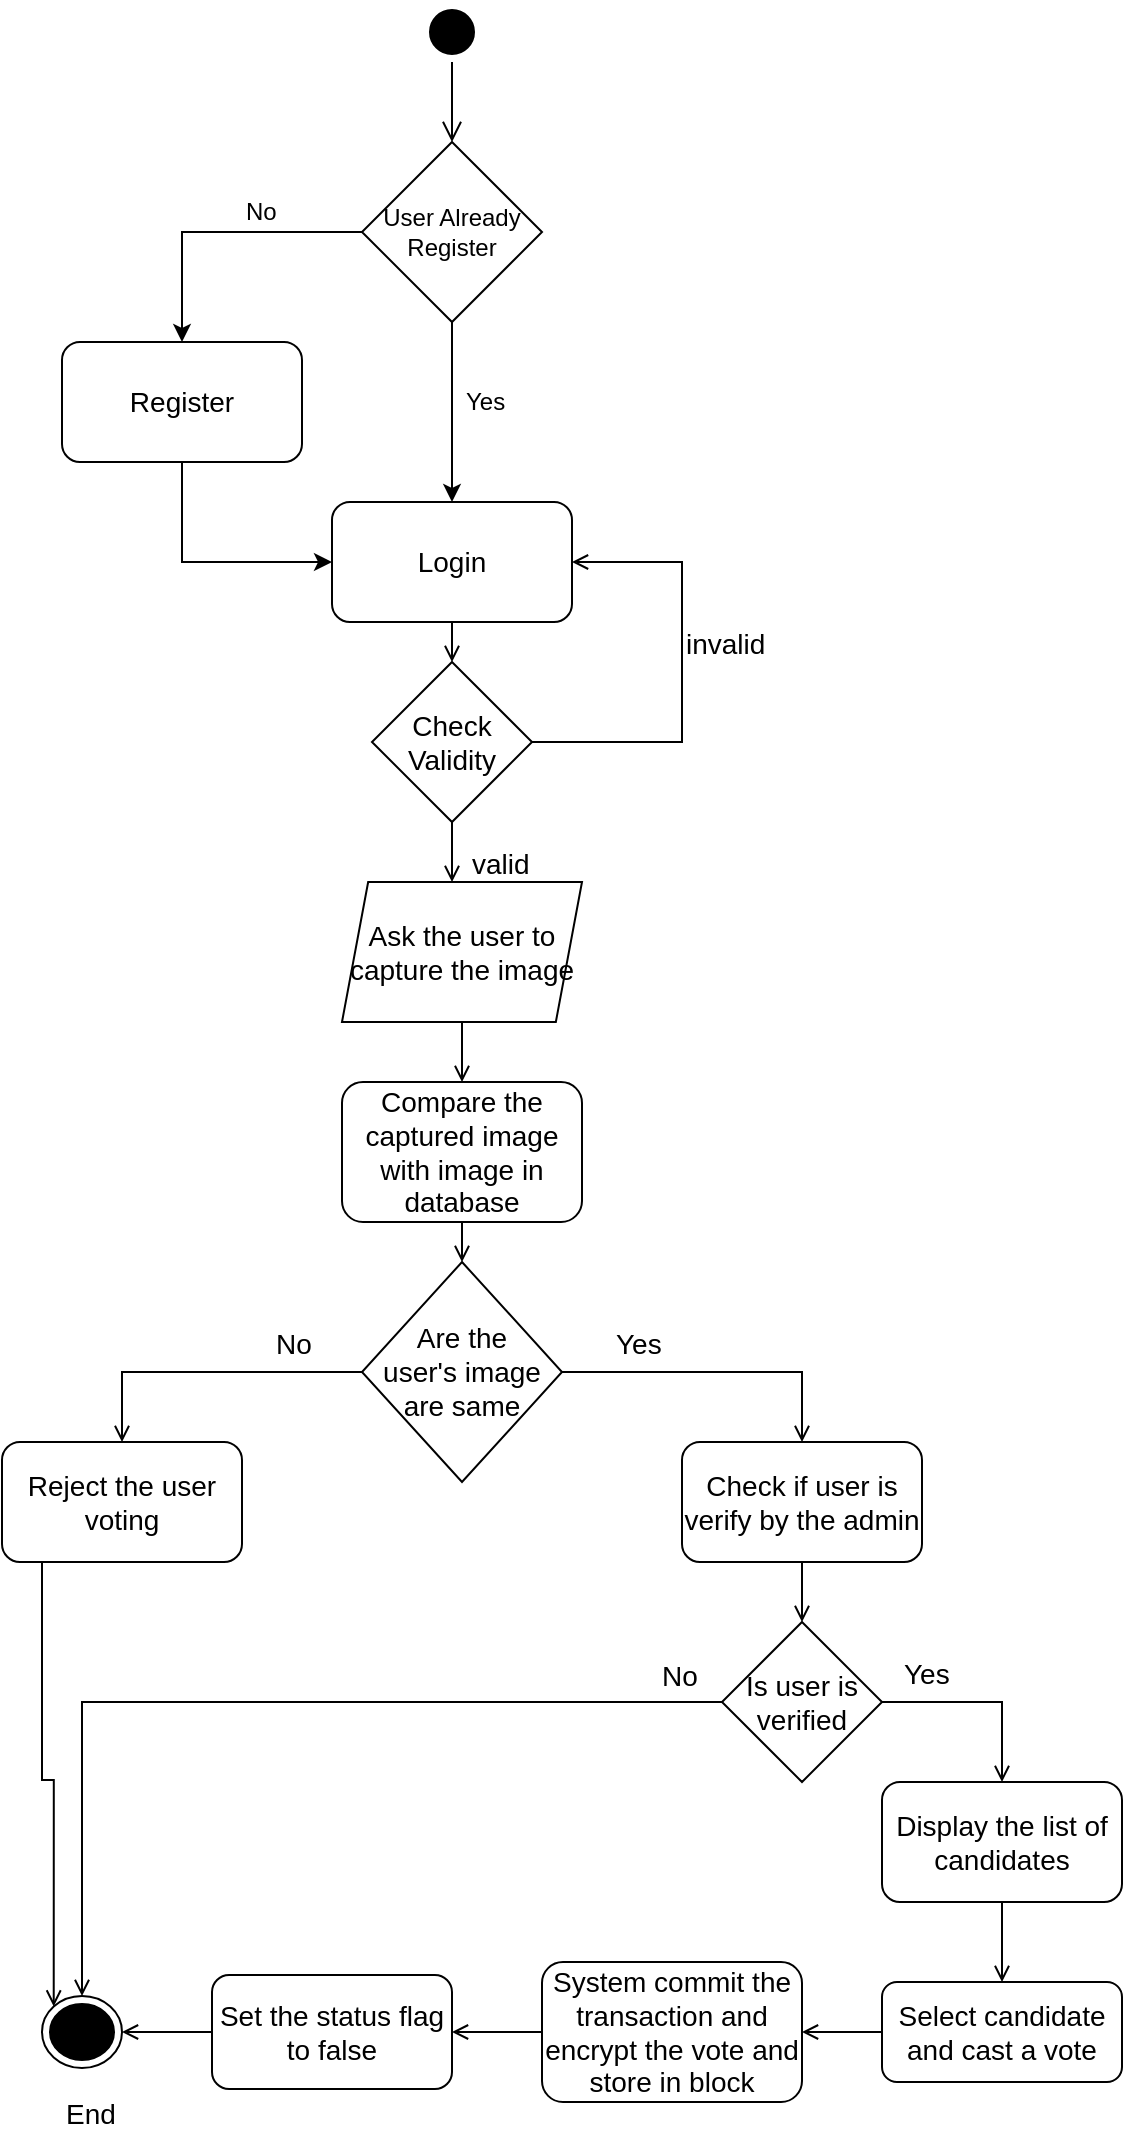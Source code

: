 <mxfile version="13.0.3" type="device" pages="3"><diagram id="x4kqATxfjNBDpYNRpO1s" name="Page-1"><mxGraphModel dx="852" dy="1663" grid="1" gridSize="10" guides="1" tooltips="1" connect="1" arrows="1" fold="1" page="1" pageScale="1" pageWidth="827" pageHeight="1169" math="0" shadow="0"><root><mxCell id="0"/><mxCell id="1" parent="0"/><mxCell id="EmchUFriqX5AjKunvJL4-1" value="" style="ellipse;html=1;shape=startState;fillColor=#000000;strokeColor=#000000;fontSize=14;fontStyle=0" parent="1" vertex="1"><mxGeometry x="350" y="-50" width="30" height="30" as="geometry"/></mxCell><mxCell id="EmchUFriqX5AjKunvJL4-2" value="" style="edgeStyle=orthogonalEdgeStyle;html=1;verticalAlign=bottom;endArrow=open;endSize=8;strokeColor=#000000;fontSize=14;fontStyle=0;entryX=0.5;entryY=0;entryDx=0;entryDy=0;" parent="1" source="EmchUFriqX5AjKunvJL4-1" target="OtMbsbLsqLYc181qHSAm-3" edge="1"><mxGeometry relative="1" as="geometry"><mxPoint x="365" y="-10" as="targetPoint"/></mxGeometry></mxCell><mxCell id="OtMbsbLsqLYc181qHSAm-9" style="edgeStyle=orthogonalEdgeStyle;rounded=0;orthogonalLoop=1;jettySize=auto;html=1;entryX=0;entryY=0.5;entryDx=0;entryDy=0;" parent="1" source="EmchUFriqX5AjKunvJL4-3" target="EmchUFriqX5AjKunvJL4-5" edge="1"><mxGeometry relative="1" as="geometry"><Array as="points"><mxPoint x="230" y="230"/></Array></mxGeometry></mxCell><mxCell id="EmchUFriqX5AjKunvJL4-3" value="Register" style="rounded=1;whiteSpace=wrap;html=1;strokeColor=#000000;fontSize=14;fontStyle=0" parent="1" vertex="1"><mxGeometry x="170" y="120" width="120" height="60" as="geometry"/></mxCell><mxCell id="EmchUFriqX5AjKunvJL4-9" style="edgeStyle=orthogonalEdgeStyle;rounded=0;orthogonalLoop=1;jettySize=auto;html=1;exitX=0.5;exitY=1;exitDx=0;exitDy=0;endArrow=open;endFill=0;strokeColor=#000000;fontSize=14;fontStyle=0" parent="1" source="EmchUFriqX5AjKunvJL4-5" edge="1"><mxGeometry relative="1" as="geometry"><mxPoint x="365" y="280" as="targetPoint"/></mxGeometry></mxCell><mxCell id="EmchUFriqX5AjKunvJL4-5" value="&lt;span&gt;Login&lt;/span&gt;" style="rounded=1;whiteSpace=wrap;html=1;strokeColor=#000000;fontSize=14;fontStyle=0" parent="1" vertex="1"><mxGeometry x="305" y="200" width="120" height="60" as="geometry"/></mxCell><mxCell id="EmchUFriqX5AjKunvJL4-8" value="invalid" style="text;html=1;resizable=0;points=[];autosize=1;align=left;verticalAlign=top;spacingTop=-4;fontSize=14;fontStyle=0" parent="1" vertex="1"><mxGeometry x="480" y="260" width="60" height="20" as="geometry"/></mxCell><mxCell id="EmchUFriqX5AjKunvJL4-12" style="edgeStyle=orthogonalEdgeStyle;rounded=0;orthogonalLoop=1;jettySize=auto;html=1;endArrow=open;endFill=0;strokeColor=#000000;fontSize=14;entryX=1;entryY=0.5;entryDx=0;entryDy=0;exitX=1;exitY=0.5;exitDx=0;exitDy=0;fontStyle=0" parent="1" source="EmchUFriqX5AjKunvJL4-11" target="EmchUFriqX5AjKunvJL4-5" edge="1"><mxGeometry relative="1" as="geometry"><mxPoint x="490" y="270" as="targetPoint"/><Array as="points"><mxPoint x="480" y="320"/><mxPoint x="480" y="230"/></Array></mxGeometry></mxCell><mxCell id="EmchUFriqX5AjKunvJL4-14" style="edgeStyle=orthogonalEdgeStyle;rounded=0;orthogonalLoop=1;jettySize=auto;html=1;endArrow=open;endFill=0;strokeColor=#000000;fontSize=14;fontStyle=0" parent="1" source="EmchUFriqX5AjKunvJL4-11" edge="1"><mxGeometry relative="1" as="geometry"><mxPoint x="365" y="390" as="targetPoint"/></mxGeometry></mxCell><mxCell id="EmchUFriqX5AjKunvJL4-11" value="Check Validity" style="rhombus;whiteSpace=wrap;html=1;strokeColor=#000000;fontSize=14;fontStyle=0" parent="1" vertex="1"><mxGeometry x="325" y="280" width="80" height="80" as="geometry"/></mxCell><mxCell id="EmchUFriqX5AjKunvJL4-22" value="valid" style="text;html=1;resizable=0;points=[];autosize=1;align=left;verticalAlign=top;spacingTop=-4;fontSize=14;fontStyle=0" parent="1" vertex="1"><mxGeometry x="373" y="370" width="40" height="20" as="geometry"/></mxCell><mxCell id="EmchUFriqX5AjKunvJL4-25" value="No" style="text;html=1;resizable=0;points=[];autosize=1;align=left;verticalAlign=top;spacingTop=-4;fontSize=14;fontStyle=0" parent="1" vertex="1"><mxGeometry x="275" y="610" width="30" height="20" as="geometry"/></mxCell><mxCell id="EmchUFriqX5AjKunvJL4-26" value="Yes" style="text;html=1;resizable=0;points=[];autosize=1;align=left;verticalAlign=top;spacingTop=-4;fontSize=14;fontStyle=0" parent="1" vertex="1"><mxGeometry x="445" y="610" width="40" height="20" as="geometry"/></mxCell><mxCell id="EmchUFriqX5AjKunvJL4-53" style="edgeStyle=orthogonalEdgeStyle;rounded=0;orthogonalLoop=1;jettySize=auto;html=1;exitX=0.5;exitY=1;exitDx=0;exitDy=0;entryX=0.5;entryY=0;entryDx=0;entryDy=0;endArrow=open;endFill=0;strokeColor=#000000;fontSize=14;fontStyle=0" parent="1" source="EmchUFriqX5AjKunvJL4-27" target="EmchUFriqX5AjKunvJL4-32" edge="1"><mxGeometry relative="1" as="geometry"/></mxCell><mxCell id="EmchUFriqX5AjKunvJL4-27" value="Compare the captured image with image in database" style="rounded=1;whiteSpace=wrap;html=1;strokeColor=#000000;fontSize=14;fontStyle=0" parent="1" vertex="1"><mxGeometry x="310" y="490" width="120" height="70" as="geometry"/></mxCell><mxCell id="EmchUFriqX5AjKunvJL4-37" style="edgeStyle=orthogonalEdgeStyle;rounded=0;orthogonalLoop=1;jettySize=auto;html=1;endArrow=open;endFill=0;strokeColor=#000000;fontSize=14;entryX=0.5;entryY=0;entryDx=0;entryDy=0;fontStyle=0" parent="1" source="EmchUFriqX5AjKunvJL4-32" target="EmchUFriqX5AjKunvJL4-44" edge="1"><mxGeometry relative="1" as="geometry"><mxPoint x="200" y="690" as="targetPoint"/><Array as="points"><mxPoint x="200" y="635"/></Array></mxGeometry></mxCell><mxCell id="EmchUFriqX5AjKunvJL4-38" style="edgeStyle=orthogonalEdgeStyle;rounded=0;orthogonalLoop=1;jettySize=auto;html=1;exitX=1;exitY=0.5;exitDx=0;exitDy=0;endArrow=open;endFill=0;strokeColor=#000000;fontSize=14;fontStyle=0" parent="1" source="EmchUFriqX5AjKunvJL4-32" edge="1"><mxGeometry relative="1" as="geometry"><mxPoint x="540" y="670" as="targetPoint"/><Array as="points"><mxPoint x="540" y="635"/></Array></mxGeometry></mxCell><mxCell id="EmchUFriqX5AjKunvJL4-32" value="Are the &lt;br&gt;user's image are same" style="rhombus;whiteSpace=wrap;html=1;strokeColor=#000000;fontSize=14;fontStyle=0" parent="1" vertex="1"><mxGeometry x="320" y="580" width="100" height="110" as="geometry"/></mxCell><mxCell id="EmchUFriqX5AjKunvJL4-49" style="edgeStyle=orthogonalEdgeStyle;rounded=0;orthogonalLoop=1;jettySize=auto;html=1;endArrow=open;endFill=0;strokeColor=#000000;fontSize=14;fontStyle=0" parent="1" source="EmchUFriqX5AjKunvJL4-33" edge="1"><mxGeometry relative="1" as="geometry"><mxPoint x="370" y="490" as="targetPoint"/></mxGeometry></mxCell><mxCell id="EmchUFriqX5AjKunvJL4-33" value="&lt;span style=&quot;white-space: normal&quot;&gt;Ask the user to capture the image&lt;/span&gt;" style="shape=parallelogram;perimeter=parallelogramPerimeter;whiteSpace=wrap;html=1;strokeColor=#000000;fontSize=14;size=0.109;fontStyle=0" parent="1" vertex="1"><mxGeometry x="310" y="390" width="120" height="70" as="geometry"/></mxCell><mxCell id="EmchUFriqX5AjKunvJL4-58" style="edgeStyle=orthogonalEdgeStyle;rounded=0;orthogonalLoop=1;jettySize=auto;html=1;exitX=0.5;exitY=1;exitDx=0;exitDy=0;endArrow=open;endFill=0;strokeColor=#000000;fontSize=14;fontStyle=0" parent="1" source="EmchUFriqX5AjKunvJL4-39" edge="1"><mxGeometry relative="1" as="geometry"><mxPoint x="540" y="760" as="targetPoint"/></mxGeometry></mxCell><mxCell id="EmchUFriqX5AjKunvJL4-39" value="Check if user is verify by the admin" style="rounded=1;whiteSpace=wrap;html=1;strokeColor=#000000;fontSize=14;fontStyle=0" parent="1" vertex="1"><mxGeometry x="480" y="670" width="120" height="60" as="geometry"/></mxCell><mxCell id="EmchUFriqX5AjKunvJL4-59" style="edgeStyle=orthogonalEdgeStyle;rounded=0;orthogonalLoop=1;jettySize=auto;html=1;endArrow=open;endFill=0;strokeColor=#000000;fontSize=14;entryX=0.5;entryY=0;entryDx=0;entryDy=0;fontStyle=0" parent="1" source="EmchUFriqX5AjKunvJL4-40" target="EmchUFriqX5AjKunvJL4-68" edge="1"><mxGeometry relative="1" as="geometry"><mxPoint x="440" y="800" as="targetPoint"/></mxGeometry></mxCell><mxCell id="EmchUFriqX5AjKunvJL4-60" style="edgeStyle=orthogonalEdgeStyle;rounded=0;orthogonalLoop=1;jettySize=auto;html=1;endArrow=open;endFill=0;strokeColor=#000000;fontSize=14;fontStyle=0" parent="1" source="EmchUFriqX5AjKunvJL4-40" edge="1"><mxGeometry relative="1" as="geometry"><mxPoint x="640" y="840" as="targetPoint"/><Array as="points"><mxPoint x="640" y="800"/></Array></mxGeometry></mxCell><mxCell id="EmchUFriqX5AjKunvJL4-40" value="Is user is verified" style="rhombus;whiteSpace=wrap;html=1;strokeColor=#000000;fontSize=14;fontStyle=0" parent="1" vertex="1"><mxGeometry x="500" y="760" width="80" height="80" as="geometry"/></mxCell><mxCell id="EmchUFriqX5AjKunvJL4-61" style="edgeStyle=orthogonalEdgeStyle;rounded=0;orthogonalLoop=1;jettySize=auto;html=1;entryX=0.5;entryY=0;entryDx=0;entryDy=0;endArrow=open;endFill=0;strokeColor=#000000;fontSize=14;fontStyle=0" parent="1" source="EmchUFriqX5AjKunvJL4-41" target="EmchUFriqX5AjKunvJL4-45" edge="1"><mxGeometry relative="1" as="geometry"/></mxCell><mxCell id="EmchUFriqX5AjKunvJL4-41" value="Display the list of candidates" style="rounded=1;whiteSpace=wrap;html=1;strokeColor=#000000;fontSize=14;fontStyle=0" parent="1" vertex="1"><mxGeometry x="580" y="840" width="120" height="60" as="geometry"/></mxCell><mxCell id="EmchUFriqX5AjKunvJL4-72" value="" style="edgeStyle=orthogonalEdgeStyle;rounded=0;orthogonalLoop=1;jettySize=auto;html=1;endArrow=open;endFill=0;strokeColor=#000000;fontSize=14;fontStyle=0" parent="1" source="EmchUFriqX5AjKunvJL4-42" target="EmchUFriqX5AjKunvJL4-43" edge="1"><mxGeometry relative="1" as="geometry"/></mxCell><mxCell id="EmchUFriqX5AjKunvJL4-42" value="System commit the transaction and encrypt the vote and store in block" style="rounded=1;whiteSpace=wrap;html=1;strokeColor=#000000;fontSize=14;fontStyle=0" parent="1" vertex="1"><mxGeometry x="410" y="930" width="130" height="70" as="geometry"/></mxCell><mxCell id="EmchUFriqX5AjKunvJL4-77" value="" style="edgeStyle=orthogonalEdgeStyle;rounded=0;orthogonalLoop=1;jettySize=auto;html=1;endArrow=open;endFill=0;strokeColor=#000000;fontSize=14;fontStyle=0" parent="1" source="EmchUFriqX5AjKunvJL4-43" target="EmchUFriqX5AjKunvJL4-68" edge="1"><mxGeometry relative="1" as="geometry"/></mxCell><mxCell id="EmchUFriqX5AjKunvJL4-43" value="Set the status flag to false" style="rounded=1;whiteSpace=wrap;html=1;strokeColor=#000000;fontSize=14;fontStyle=0" parent="1" vertex="1"><mxGeometry x="245" y="936.5" width="120" height="57" as="geometry"/></mxCell><mxCell id="EmchUFriqX5AjKunvJL4-78" style="edgeStyle=orthogonalEdgeStyle;rounded=0;orthogonalLoop=1;jettySize=auto;html=1;exitX=0.25;exitY=1;exitDx=0;exitDy=0;entryX=0;entryY=0;entryDx=0;entryDy=0;endArrow=open;endFill=0;strokeColor=#000000;fontSize=14;fontStyle=0" parent="1" source="EmchUFriqX5AjKunvJL4-44" target="EmchUFriqX5AjKunvJL4-68" edge="1"><mxGeometry relative="1" as="geometry"><Array as="points"><mxPoint x="160" y="730"/><mxPoint x="160" y="839"/><mxPoint x="165" y="839"/></Array></mxGeometry></mxCell><mxCell id="EmchUFriqX5AjKunvJL4-44" value="Reject the user voting" style="rounded=1;whiteSpace=wrap;html=1;strokeColor=#000000;fontSize=14;fontStyle=0" parent="1" vertex="1"><mxGeometry x="140" y="670" width="120" height="60" as="geometry"/></mxCell><mxCell id="EmchUFriqX5AjKunvJL4-74" value="" style="edgeStyle=orthogonalEdgeStyle;rounded=0;orthogonalLoop=1;jettySize=auto;html=1;endArrow=open;endFill=0;strokeColor=#000000;fontSize=14;fontStyle=0" parent="1" source="EmchUFriqX5AjKunvJL4-45" target="EmchUFriqX5AjKunvJL4-42" edge="1"><mxGeometry relative="1" as="geometry"/></mxCell><mxCell id="EmchUFriqX5AjKunvJL4-45" value="Select candidate and cast a vote" style="rounded=1;whiteSpace=wrap;html=1;strokeColor=#000000;fontSize=14;fontStyle=0" parent="1" vertex="1"><mxGeometry x="580" y="940" width="120" height="50" as="geometry"/></mxCell><mxCell id="EmchUFriqX5AjKunvJL4-67" value="No" style="text;html=1;resizable=0;points=[];autosize=1;align=left;verticalAlign=top;spacingTop=-4;fontSize=14;fontStyle=0" parent="1" vertex="1"><mxGeometry x="468" y="776" width="30" height="20" as="geometry"/></mxCell><mxCell id="EmchUFriqX5AjKunvJL4-68" value="" style="ellipse;html=1;shape=endState;fillColor=#000000;strokeColor=#000000;fontSize=14;fontStyle=0" parent="1" vertex="1"><mxGeometry x="160" y="947" width="40" height="36" as="geometry"/></mxCell><mxCell id="EmchUFriqX5AjKunvJL4-79" value="&lt;span&gt;End&lt;/span&gt;" style="text;html=1;resizable=0;points=[];autosize=1;align=left;verticalAlign=top;spacingTop=-4;fontSize=14;fontStyle=0" parent="1" vertex="1"><mxGeometry x="170" y="995" width="40" height="20" as="geometry"/></mxCell><mxCell id="EmchUFriqX5AjKunvJL4-80" value="Yes" style="text;html=1;resizable=0;points=[];autosize=1;align=left;verticalAlign=top;spacingTop=-4;fontSize=14;" parent="1" vertex="1"><mxGeometry x="589" y="775" width="40" height="20" as="geometry"/></mxCell><mxCell id="OtMbsbLsqLYc181qHSAm-5" style="edgeStyle=orthogonalEdgeStyle;rounded=0;orthogonalLoop=1;jettySize=auto;html=1;entryX=0.5;entryY=0;entryDx=0;entryDy=0;" parent="1" source="OtMbsbLsqLYc181qHSAm-3" target="EmchUFriqX5AjKunvJL4-3" edge="1"><mxGeometry relative="1" as="geometry"/></mxCell><mxCell id="OtMbsbLsqLYc181qHSAm-6" style="edgeStyle=orthogonalEdgeStyle;rounded=0;orthogonalLoop=1;jettySize=auto;html=1;entryX=0.5;entryY=0;entryDx=0;entryDy=0;" parent="1" source="OtMbsbLsqLYc181qHSAm-3" target="EmchUFriqX5AjKunvJL4-5" edge="1"><mxGeometry relative="1" as="geometry"/></mxCell><mxCell id="OtMbsbLsqLYc181qHSAm-3" value="User Already Register" style="rhombus;whiteSpace=wrap;html=1;" parent="1" vertex="1"><mxGeometry x="320" y="20" width="90" height="90" as="geometry"/></mxCell><mxCell id="OtMbsbLsqLYc181qHSAm-7" value="Yes" style="text;html=1;resizable=0;points=[];autosize=1;align=left;verticalAlign=top;spacingTop=-4;" parent="1" vertex="1"><mxGeometry x="370" y="140" width="30" height="20" as="geometry"/></mxCell><mxCell id="OtMbsbLsqLYc181qHSAm-8" value="No" style="text;html=1;resizable=0;points=[];autosize=1;align=left;verticalAlign=top;spacingTop=-4;" parent="1" vertex="1"><mxGeometry x="260" y="45" width="30" height="20" as="geometry"/></mxCell></root></mxGraphModel></diagram><diagram id="GoQlXbNgb32iRPwCFHy_" name="Page-2"><mxGraphModel dx="790" dy="445" grid="1" gridSize="10" guides="1" tooltips="1" connect="1" arrows="1" fold="1" page="1" pageScale="1" pageWidth="827" pageHeight="1169" math="0" shadow="0">&#xa;      <root>&#xa;        <mxCell id="JGU8jhHcRL837letZ3-T-0"/>&#xa;        <mxCell id="JGU8jhHcRL837letZ3-T-1" parent="JGU8jhHcRL837letZ3-T-0"/>&#xa;      </root>&#xa;    </mxGraphModel></diagram><diagram id="3buvhAGHjBC0aXn0QJwN" name="Page-3"><mxGraphModel dx="1116" dy="595" grid="1" gridSize="10" guides="1" tooltips="1" connect="1" arrows="1" fold="1" page="1" pageScale="1" pageWidth="827" pageHeight="1169" math="0" shadow="0">&#xa;      <root>&#xa;        <mxCell id="Xmx7xmDFdBuXOEGH1-B4-0"/>&#xa;        <mxCell id="Xmx7xmDFdBuXOEGH1-B4-1" parent="Xmx7xmDFdBuXOEGH1-B4-0"/>&#xa;      </root>&#xa;    </mxGraphModel></diagram></mxfile>